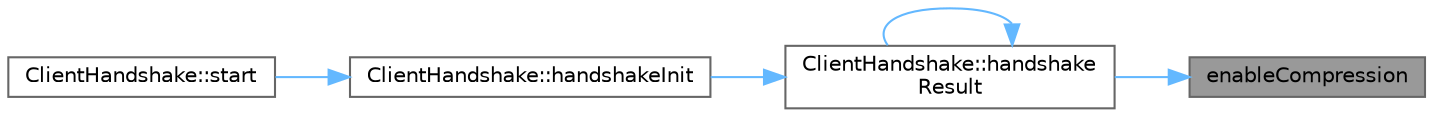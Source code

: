 digraph "enableCompression"
{
 // INTERACTIVE_SVG=YES
 // LATEX_PDF_SIZE
  bgcolor="transparent";
  edge [fontname=Helvetica,fontsize=10,labelfontname=Helvetica,labelfontsize=10];
  node [fontname=Helvetica,fontsize=10,shape=box,height=0.2,width=0.4];
  rankdir="RL";
  Node1 [id="Node000001",label="enableCompression",height=0.2,width=0.4,color="gray40", fillcolor="grey60", style="filled", fontcolor="black",tooltip=" "];
  Node1 -> Node2 [id="edge1_Node000001_Node000002",dir="back",color="steelblue1",style="solid",tooltip=" "];
  Node2 [id="Node000002",label="ClientHandshake::handshake\lResult",height=0.2,width=0.4,color="grey40", fillcolor="white", style="filled",URL="$d5/d39/a00676_aeb1492a5598740ab8f214a016d7ce65d.html#aeb1492a5598740ab8f214a016d7ce65d",tooltip=" "];
  Node2 -> Node3 [id="edge2_Node000002_Node000003",dir="back",color="steelblue1",style="solid",tooltip=" "];
  Node3 [id="Node000003",label="ClientHandshake::handshakeInit",height=0.2,width=0.4,color="grey40", fillcolor="white", style="filled",URL="$d5/d39/a00676_ae556000c9c1c0f19a20943ffa2b5561b.html#ae556000c9c1c0f19a20943ffa2b5561b",tooltip=" "];
  Node3 -> Node4 [id="edge3_Node000003_Node000004",dir="back",color="steelblue1",style="solid",tooltip=" "];
  Node4 [id="Node000004",label="ClientHandshake::start",height=0.2,width=0.4,color="grey40", fillcolor="white", style="filled",URL="$d5/d39/a00676_a718dc99be28497d155a2f1f751368d38.html#a718dc99be28497d155a2f1f751368d38",tooltip=" "];
  Node2 -> Node2 [id="edge4_Node000002_Node000002",dir="back",color="steelblue1",style="solid",tooltip=" "];
}
